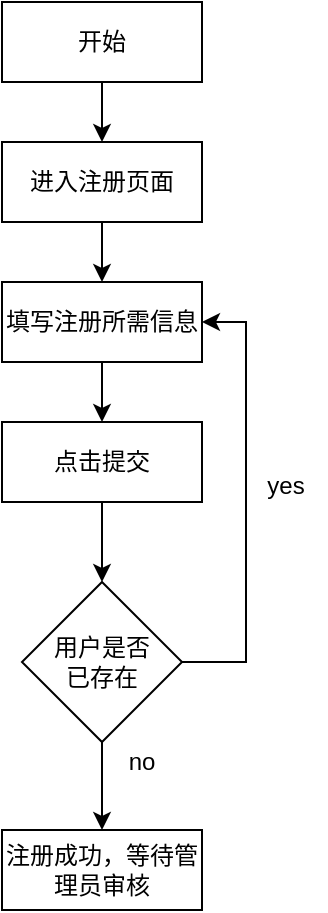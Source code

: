 <mxfile version="14.6.11" type="github"><diagram id="qAJFjjiW6N6xlAfkAo-g" name="Page-1"><mxGraphModel dx="1037" dy="547" grid="0" gridSize="10" guides="1" tooltips="1" connect="1" arrows="1" fold="1" page="0" pageScale="1" pageWidth="827" pageHeight="1169" math="0" shadow="0"><root><mxCell id="0"/><mxCell id="1" parent="0"/><mxCell id="IL15UzrI-tgFjHR0ayZA-8" style="edgeStyle=orthogonalEdgeStyle;rounded=0;orthogonalLoop=1;jettySize=auto;html=1;exitX=0.5;exitY=1;exitDx=0;exitDy=0;entryX=0.5;entryY=0;entryDx=0;entryDy=0;" edge="1" parent="1" source="IL15UzrI-tgFjHR0ayZA-1" target="IL15UzrI-tgFjHR0ayZA-4"><mxGeometry relative="1" as="geometry"/></mxCell><mxCell id="IL15UzrI-tgFjHR0ayZA-1" value="开始" style="rounded=0;whiteSpace=wrap;html=1;" vertex="1" parent="1"><mxGeometry x="350" y="80" width="100" height="40" as="geometry"/></mxCell><mxCell id="IL15UzrI-tgFjHR0ayZA-2" value="注册成功，等待管理员审核" style="rounded=0;whiteSpace=wrap;html=1;" vertex="1" parent="1"><mxGeometry x="350" y="494" width="100" height="40" as="geometry"/></mxCell><mxCell id="IL15UzrI-tgFjHR0ayZA-9" style="edgeStyle=orthogonalEdgeStyle;rounded=0;orthogonalLoop=1;jettySize=auto;html=1;exitX=0.5;exitY=1;exitDx=0;exitDy=0;entryX=0.5;entryY=0;entryDx=0;entryDy=0;" edge="1" parent="1" source="IL15UzrI-tgFjHR0ayZA-4" target="IL15UzrI-tgFjHR0ayZA-5"><mxGeometry relative="1" as="geometry"/></mxCell><mxCell id="IL15UzrI-tgFjHR0ayZA-4" value="进入注册页面" style="rounded=0;whiteSpace=wrap;html=1;" vertex="1" parent="1"><mxGeometry x="350" y="150" width="100" height="40" as="geometry"/></mxCell><mxCell id="IL15UzrI-tgFjHR0ayZA-10" style="edgeStyle=orthogonalEdgeStyle;rounded=0;orthogonalLoop=1;jettySize=auto;html=1;exitX=0.5;exitY=1;exitDx=0;exitDy=0;entryX=0.5;entryY=0;entryDx=0;entryDy=0;" edge="1" parent="1" source="IL15UzrI-tgFjHR0ayZA-5" target="IL15UzrI-tgFjHR0ayZA-6"><mxGeometry relative="1" as="geometry"/></mxCell><mxCell id="IL15UzrI-tgFjHR0ayZA-5" value="填写注册所需信息" style="rounded=0;whiteSpace=wrap;html=1;" vertex="1" parent="1"><mxGeometry x="350" y="220" width="100" height="40" as="geometry"/></mxCell><mxCell id="IL15UzrI-tgFjHR0ayZA-11" style="edgeStyle=orthogonalEdgeStyle;rounded=0;orthogonalLoop=1;jettySize=auto;html=1;exitX=0.5;exitY=1;exitDx=0;exitDy=0;entryX=0.5;entryY=0;entryDx=0;entryDy=0;" edge="1" parent="1" source="IL15UzrI-tgFjHR0ayZA-6" target="IL15UzrI-tgFjHR0ayZA-7"><mxGeometry relative="1" as="geometry"/></mxCell><mxCell id="IL15UzrI-tgFjHR0ayZA-6" value="点击提交" style="rounded=0;whiteSpace=wrap;html=1;" vertex="1" parent="1"><mxGeometry x="350" y="290" width="100" height="40" as="geometry"/></mxCell><mxCell id="IL15UzrI-tgFjHR0ayZA-12" style="edgeStyle=orthogonalEdgeStyle;rounded=0;orthogonalLoop=1;jettySize=auto;html=1;exitX=0.5;exitY=1;exitDx=0;exitDy=0;entryX=0.5;entryY=0;entryDx=0;entryDy=0;" edge="1" parent="1" source="IL15UzrI-tgFjHR0ayZA-7" target="IL15UzrI-tgFjHR0ayZA-2"><mxGeometry relative="1" as="geometry"/></mxCell><mxCell id="IL15UzrI-tgFjHR0ayZA-13" style="edgeStyle=orthogonalEdgeStyle;rounded=0;orthogonalLoop=1;jettySize=auto;html=1;exitX=1;exitY=0.5;exitDx=0;exitDy=0;entryX=1;entryY=0.5;entryDx=0;entryDy=0;" edge="1" parent="1" source="IL15UzrI-tgFjHR0ayZA-7" target="IL15UzrI-tgFjHR0ayZA-5"><mxGeometry relative="1" as="geometry"><Array as="points"><mxPoint x="472" y="410"/><mxPoint x="472" y="240"/></Array></mxGeometry></mxCell><mxCell id="IL15UzrI-tgFjHR0ayZA-7" value="&lt;div&gt;用户是否&lt;/div&gt;&lt;div&gt;已存在&lt;/div&gt;" style="rhombus;whiteSpace=wrap;html=1;" vertex="1" parent="1"><mxGeometry x="360" y="370" width="80" height="80" as="geometry"/></mxCell><mxCell id="IL15UzrI-tgFjHR0ayZA-14" value="no" style="text;html=1;strokeColor=none;fillColor=none;align=center;verticalAlign=middle;whiteSpace=wrap;rounded=0;" vertex="1" parent="1"><mxGeometry x="400" y="450" width="40" height="20" as="geometry"/></mxCell><mxCell id="IL15UzrI-tgFjHR0ayZA-15" value="yes" style="text;html=1;strokeColor=none;fillColor=none;align=center;verticalAlign=middle;whiteSpace=wrap;rounded=0;" vertex="1" parent="1"><mxGeometry x="472" y="312" width="40" height="20" as="geometry"/></mxCell></root></mxGraphModel></diagram></mxfile>